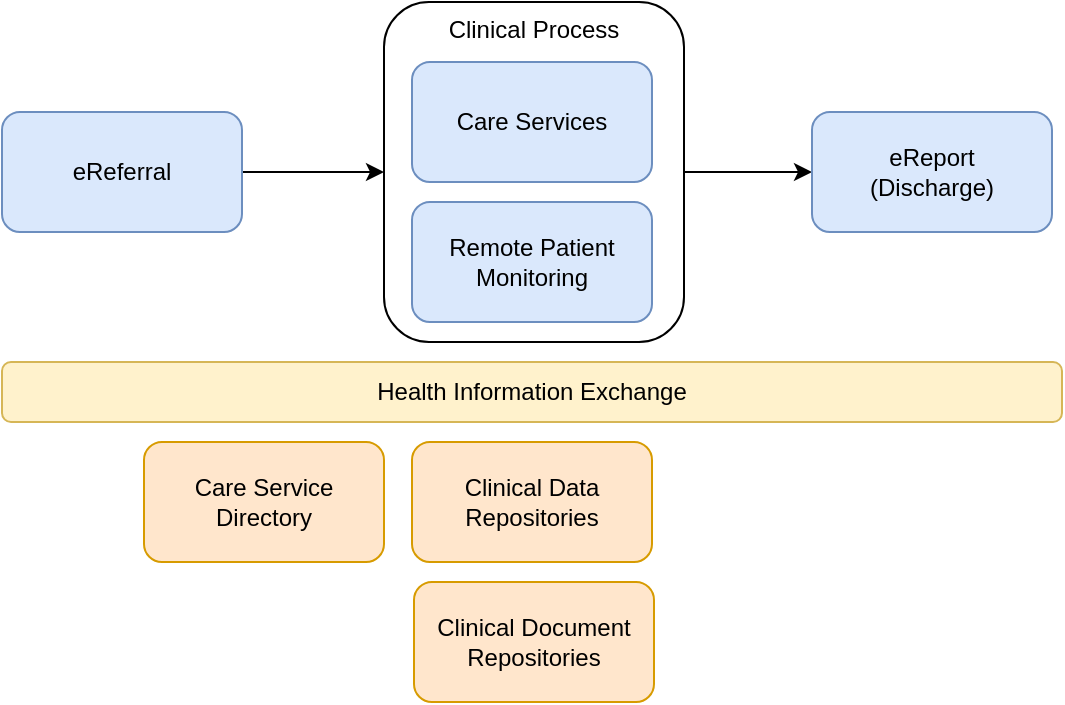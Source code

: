 <mxfile version="26.1.0">
  <diagram name="Page-1" id="yadtny4jEoWOzTSWfsVv">
    <mxGraphModel grid="1" page="1" gridSize="10" guides="1" tooltips="1" connect="1" arrows="1" fold="1" pageScale="1" pageWidth="827" pageHeight="1169" math="0" shadow="0">
      <root>
        <mxCell id="0" />
        <mxCell id="1" parent="0" />
        <mxCell id="w4Dr3OeFcrMAhnn8j9h_-9" value="Clinical Process" style="rounded=1;whiteSpace=wrap;html=1;verticalAlign=top;" vertex="1" parent="1">
          <mxGeometry x="340" y="150" width="150" height="170" as="geometry" />
        </mxCell>
        <mxCell id="w4Dr3OeFcrMAhnn8j9h_-3" value="" style="edgeStyle=orthogonalEdgeStyle;rounded=0;orthogonalLoop=1;jettySize=auto;html=1;exitX=1;exitY=0.5;exitDx=0;exitDy=0;" edge="1" parent="1" source="w4Dr3OeFcrMAhnn8j9h_-9" target="w4Dr3OeFcrMAhnn8j9h_-2">
          <mxGeometry relative="1" as="geometry" />
        </mxCell>
        <mxCell id="w4Dr3OeFcrMAhnn8j9h_-1" value="Remote Patient Monitoring" style="rounded=1;whiteSpace=wrap;html=1;fillColor=#dae8fc;strokeColor=#6c8ebf;" vertex="1" parent="1">
          <mxGeometry x="354" y="250" width="120" height="60" as="geometry" />
        </mxCell>
        <mxCell id="w4Dr3OeFcrMAhnn8j9h_-2" value="eReport&lt;br&gt;(Discharge)" style="whiteSpace=wrap;html=1;fillColor=#dae8fc;strokeColor=#6c8ebf;rounded=1;" vertex="1" parent="1">
          <mxGeometry x="554" y="205" width="120" height="60" as="geometry" />
        </mxCell>
        <mxCell id="w4Dr3OeFcrMAhnn8j9h_-5" style="edgeStyle=orthogonalEdgeStyle;rounded=0;orthogonalLoop=1;jettySize=auto;html=1;entryX=0;entryY=0.5;entryDx=0;entryDy=0;" edge="1" parent="1" source="w4Dr3OeFcrMAhnn8j9h_-4" target="w4Dr3OeFcrMAhnn8j9h_-9">
          <mxGeometry relative="1" as="geometry" />
        </mxCell>
        <mxCell id="w4Dr3OeFcrMAhnn8j9h_-4" value="eReferral" style="whiteSpace=wrap;html=1;fillColor=#dae8fc;strokeColor=#6c8ebf;rounded=1;" vertex="1" parent="1">
          <mxGeometry x="149" y="205" width="120" height="60" as="geometry" />
        </mxCell>
        <mxCell id="w4Dr3OeFcrMAhnn8j9h_-6" value="Health Information Exchange" style="rounded=1;whiteSpace=wrap;html=1;fillColor=#fff2cc;strokeColor=#d6b656;" vertex="1" parent="1">
          <mxGeometry x="149" y="330" width="530" height="30" as="geometry" />
        </mxCell>
        <mxCell id="w4Dr3OeFcrMAhnn8j9h_-7" value="Clinical Data Repositories" style="rounded=1;whiteSpace=wrap;html=1;fillColor=#ffe6cc;strokeColor=#d79b00;" vertex="1" parent="1">
          <mxGeometry x="354" y="370" width="120" height="60" as="geometry" />
        </mxCell>
        <mxCell id="w4Dr3OeFcrMAhnn8j9h_-8" value="Care Services" style="rounded=1;whiteSpace=wrap;html=1;fillColor=#dae8fc;strokeColor=#6c8ebf;" vertex="1" parent="1">
          <mxGeometry x="354" y="180" width="120" height="60" as="geometry" />
        </mxCell>
        <mxCell id="w4Dr3OeFcrMAhnn8j9h_-10" value="Clinical Document Repositories" style="rounded=1;whiteSpace=wrap;html=1;fillColor=#ffe6cc;strokeColor=#d79b00;" vertex="1" parent="1">
          <mxGeometry x="355" y="440" width="120" height="60" as="geometry" />
        </mxCell>
        <mxCell id="w4Dr3OeFcrMAhnn8j9h_-11" value="Care Service Directory" style="rounded=1;whiteSpace=wrap;html=1;fillColor=#ffe6cc;strokeColor=#d79b00;" vertex="1" parent="1">
          <mxGeometry x="220" y="370" width="120" height="60" as="geometry" />
        </mxCell>
      </root>
    </mxGraphModel>
  </diagram>
</mxfile>
